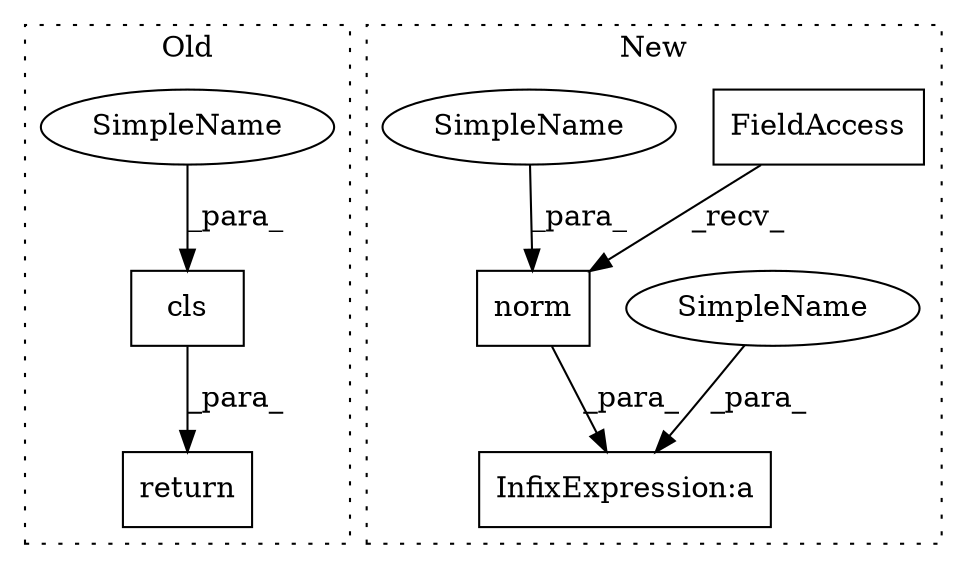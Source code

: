 digraph G {
subgraph cluster0 {
1 [label="cls" a="32" s="331,351" l="4,1" shape="box"];
5 [label="return" a="41" s="324" l="7" shape="box"];
6 [label="SimpleName" a="42" s="345" l="6" shape="ellipse"];
label = "Old";
style="dotted";
}
subgraph cluster1 {
2 [label="norm" a="32" s="459,470" l="5,1" shape="box"];
3 [label="InfixExpression:a" a="27" s="443" l="3" shape="box"];
4 [label="FieldAccess" a="22" s="446" l="12" shape="box"];
7 [label="SimpleName" a="42" s="437" l="6" shape="ellipse"];
8 [label="SimpleName" a="42" s="464" l="6" shape="ellipse"];
label = "New";
style="dotted";
}
1 -> 5 [label="_para_"];
2 -> 3 [label="_para_"];
4 -> 2 [label="_recv_"];
6 -> 1 [label="_para_"];
7 -> 3 [label="_para_"];
8 -> 2 [label="_para_"];
}